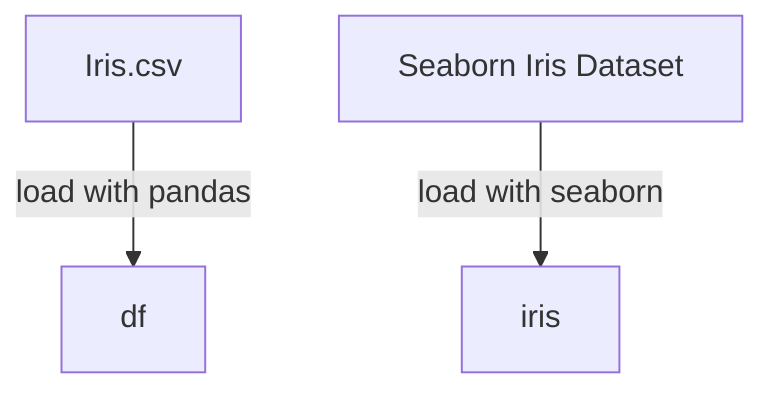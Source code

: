 flowchart TD
    A1["Iris.csv"] -->|load with pandas| B1["df"]
    A2["Seaborn Iris Dataset"] -->|load with seaborn| B2["iris"]
